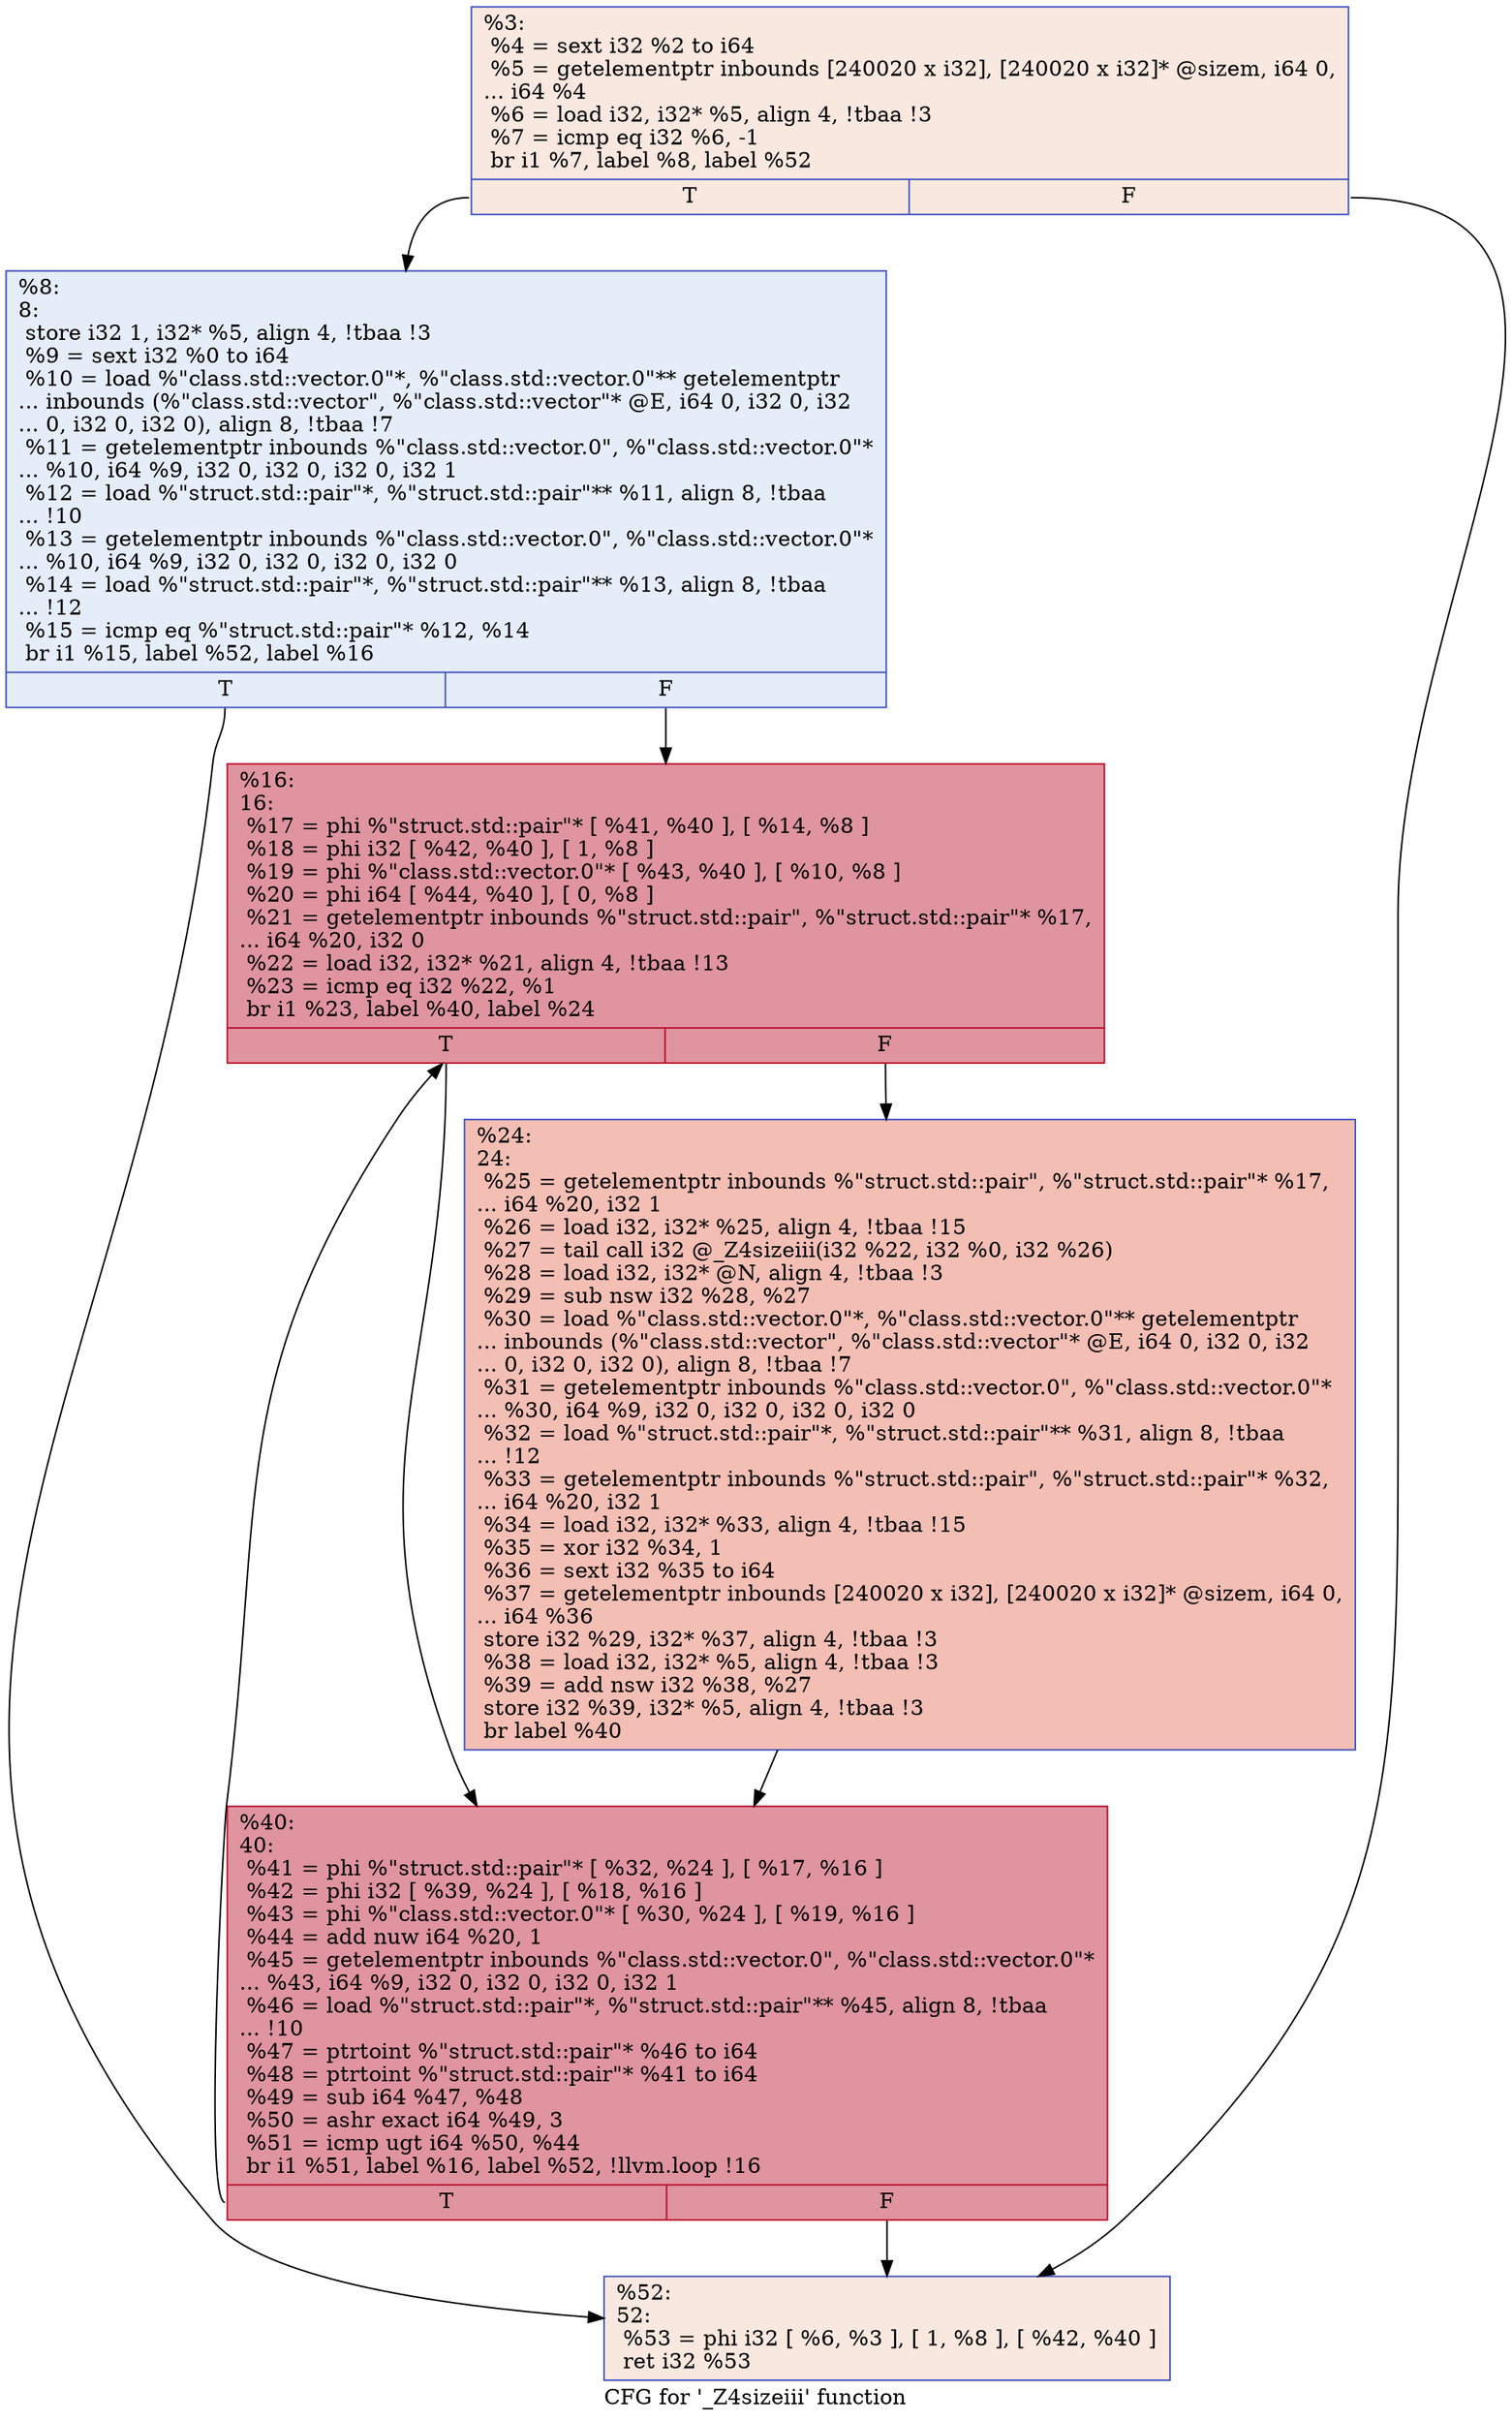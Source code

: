 digraph "CFG for '_Z4sizeiii' function" {
	label="CFG for '_Z4sizeiii' function";

	Node0x561387110550 [shape=record,color="#3d50c3ff", style=filled, fillcolor="#f1ccb870",label="{%3:\l  %4 = sext i32 %2 to i64\l  %5 = getelementptr inbounds [240020 x i32], [240020 x i32]* @sizem, i64 0,\l... i64 %4\l  %6 = load i32, i32* %5, align 4, !tbaa !3\l  %7 = icmp eq i32 %6, -1\l  br i1 %7, label %8, label %52\l|{<s0>T|<s1>F}}"];
	Node0x561387110550:s0 -> Node0x5613871108a0;
	Node0x561387110550:s1 -> Node0x561387110930;
	Node0x5613871108a0 [shape=record,color="#3d50c3ff", style=filled, fillcolor="#c5d6f270",label="{%8:\l8:                                                \l  store i32 1, i32* %5, align 4, !tbaa !3\l  %9 = sext i32 %0 to i64\l  %10 = load %\"class.std::vector.0\"*, %\"class.std::vector.0\"** getelementptr\l... inbounds (%\"class.std::vector\", %\"class.std::vector\"* @E, i64 0, i32 0, i32\l... 0, i32 0, i32 0), align 8, !tbaa !7\l  %11 = getelementptr inbounds %\"class.std::vector.0\", %\"class.std::vector.0\"*\l... %10, i64 %9, i32 0, i32 0, i32 0, i32 1\l  %12 = load %\"struct.std::pair\"*, %\"struct.std::pair\"** %11, align 8, !tbaa\l... !10\l  %13 = getelementptr inbounds %\"class.std::vector.0\", %\"class.std::vector.0\"*\l... %10, i64 %9, i32 0, i32 0, i32 0, i32 0\l  %14 = load %\"struct.std::pair\"*, %\"struct.std::pair\"** %13, align 8, !tbaa\l... !12\l  %15 = icmp eq %\"struct.std::pair\"* %12, %14\l  br i1 %15, label %52, label %16\l|{<s0>T|<s1>F}}"];
	Node0x5613871108a0:s0 -> Node0x561387110930;
	Node0x5613871108a0:s1 -> Node0x561387110610;
	Node0x561387110610 [shape=record,color="#b70d28ff", style=filled, fillcolor="#b70d2870",label="{%16:\l16:                                               \l  %17 = phi %\"struct.std::pair\"* [ %41, %40 ], [ %14, %8 ]\l  %18 = phi i32 [ %42, %40 ], [ 1, %8 ]\l  %19 = phi %\"class.std::vector.0\"* [ %43, %40 ], [ %10, %8 ]\l  %20 = phi i64 [ %44, %40 ], [ 0, %8 ]\l  %21 = getelementptr inbounds %\"struct.std::pair\", %\"struct.std::pair\"* %17,\l... i64 %20, i32 0\l  %22 = load i32, i32* %21, align 4, !tbaa !13\l  %23 = icmp eq i32 %22, %1\l  br i1 %23, label %40, label %24\l|{<s0>T|<s1>F}}"];
	Node0x561387110610:s0 -> Node0x561387111f10;
	Node0x561387110610:s1 -> Node0x561387112600;
	Node0x561387112600 [shape=record,color="#3d50c3ff", style=filled, fillcolor="#e36c5570",label="{%24:\l24:                                               \l  %25 = getelementptr inbounds %\"struct.std::pair\", %\"struct.std::pair\"* %17,\l... i64 %20, i32 1\l  %26 = load i32, i32* %25, align 4, !tbaa !15\l  %27 = tail call i32 @_Z4sizeiii(i32 %22, i32 %0, i32 %26)\l  %28 = load i32, i32* @N, align 4, !tbaa !3\l  %29 = sub nsw i32 %28, %27\l  %30 = load %\"class.std::vector.0\"*, %\"class.std::vector.0\"** getelementptr\l... inbounds (%\"class.std::vector\", %\"class.std::vector\"* @E, i64 0, i32 0, i32\l... 0, i32 0, i32 0), align 8, !tbaa !7\l  %31 = getelementptr inbounds %\"class.std::vector.0\", %\"class.std::vector.0\"*\l... %30, i64 %9, i32 0, i32 0, i32 0, i32 0\l  %32 = load %\"struct.std::pair\"*, %\"struct.std::pair\"** %31, align 8, !tbaa\l... !12\l  %33 = getelementptr inbounds %\"struct.std::pair\", %\"struct.std::pair\"* %32,\l... i64 %20, i32 1\l  %34 = load i32, i32* %33, align 4, !tbaa !15\l  %35 = xor i32 %34, 1\l  %36 = sext i32 %35 to i64\l  %37 = getelementptr inbounds [240020 x i32], [240020 x i32]* @sizem, i64 0,\l... i64 %36\l  store i32 %29, i32* %37, align 4, !tbaa !3\l  %38 = load i32, i32* %5, align 4, !tbaa !3\l  %39 = add nsw i32 %38, %27\l  store i32 %39, i32* %5, align 4, !tbaa !3\l  br label %40\l}"];
	Node0x561387112600 -> Node0x561387111f10;
	Node0x561387111f10 [shape=record,color="#b70d28ff", style=filled, fillcolor="#b70d2870",label="{%40:\l40:                                               \l  %41 = phi %\"struct.std::pair\"* [ %32, %24 ], [ %17, %16 ]\l  %42 = phi i32 [ %39, %24 ], [ %18, %16 ]\l  %43 = phi %\"class.std::vector.0\"* [ %30, %24 ], [ %19, %16 ]\l  %44 = add nuw i64 %20, 1\l  %45 = getelementptr inbounds %\"class.std::vector.0\", %\"class.std::vector.0\"*\l... %43, i64 %9, i32 0, i32 0, i32 0, i32 1\l  %46 = load %\"struct.std::pair\"*, %\"struct.std::pair\"** %45, align 8, !tbaa\l... !10\l  %47 = ptrtoint %\"struct.std::pair\"* %46 to i64\l  %48 = ptrtoint %\"struct.std::pair\"* %41 to i64\l  %49 = sub i64 %47, %48\l  %50 = ashr exact i64 %49, 3\l  %51 = icmp ugt i64 %50, %44\l  br i1 %51, label %16, label %52, !llvm.loop !16\l|{<s0>T|<s1>F}}"];
	Node0x561387111f10:s0 -> Node0x561387110610;
	Node0x561387111f10:s1 -> Node0x561387110930;
	Node0x561387110930 [shape=record,color="#3d50c3ff", style=filled, fillcolor="#f1ccb870",label="{%52:\l52:                                               \l  %53 = phi i32 [ %6, %3 ], [ 1, %8 ], [ %42, %40 ]\l  ret i32 %53\l}"];
}
